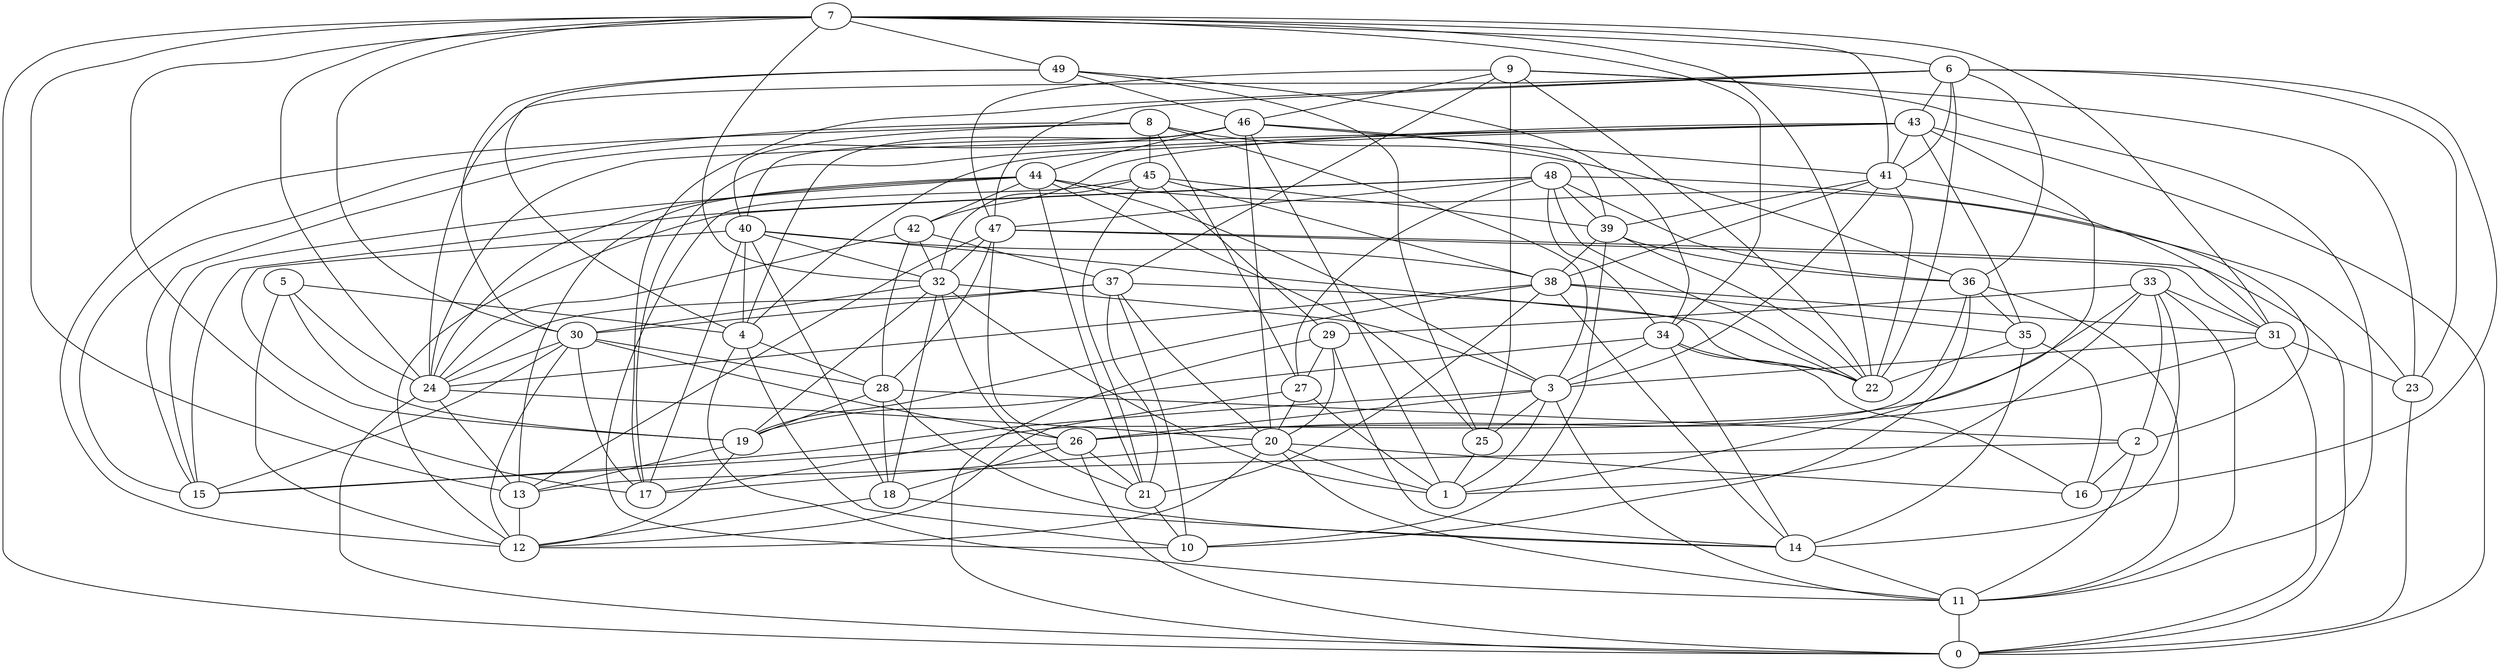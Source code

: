 digraph GG_graph {

subgraph G_graph {
edge [color = black]
"29" -> "14" [dir = none]
"42" -> "24" [dir = none]
"49" -> "46" [dir = none]
"49" -> "25" [dir = none]
"49" -> "30" [dir = none]
"2" -> "16" [dir = none]
"36" -> "10" [dir = none]
"5" -> "24" [dir = none]
"5" -> "19" [dir = none]
"39" -> "22" [dir = none]
"41" -> "3" [dir = none]
"28" -> "19" [dir = none]
"37" -> "21" [dir = none]
"37" -> "30" [dir = none]
"40" -> "22" [dir = none]
"26" -> "15" [dir = none]
"32" -> "18" [dir = none]
"9" -> "23" [dir = none]
"9" -> "22" [dir = none]
"44" -> "15" [dir = none]
"48" -> "22" [dir = none]
"48" -> "12" [dir = none]
"48" -> "47" [dir = none]
"4" -> "28" [dir = none]
"43" -> "0" [dir = none]
"43" -> "17" [dir = none]
"14" -> "11" [dir = none]
"34" -> "3" [dir = none]
"47" -> "13" [dir = none]
"47" -> "26" [dir = none]
"47" -> "28" [dir = none]
"47" -> "32" [dir = none]
"6" -> "16" [dir = none]
"6" -> "43" [dir = none]
"30" -> "12" [dir = none]
"45" -> "32" [dir = none]
"8" -> "40" [dir = none]
"38" -> "35" [dir = none]
"38" -> "19" [dir = none]
"33" -> "1" [dir = none]
"33" -> "14" [dir = none]
"33" -> "26" [dir = none]
"21" -> "10" [dir = none]
"20" -> "12" [dir = none]
"7" -> "31" [dir = none]
"7" -> "34" [dir = none]
"7" -> "6" [dir = none]
"7" -> "32" [dir = none]
"27" -> "12" [dir = none]
"42" -> "28" [dir = none]
"30" -> "24" [dir = none]
"33" -> "29" [dir = none]
"33" -> "31" [dir = none]
"45" -> "29" [dir = none]
"48" -> "36" [dir = none]
"43" -> "42" [dir = none]
"40" -> "4" [dir = none]
"48" -> "39" [dir = none]
"38" -> "14" [dir = none]
"7" -> "30" [dir = none]
"46" -> "15" [dir = none]
"24" -> "0" [dir = none]
"39" -> "38" [dir = none]
"9" -> "46" [dir = none]
"3" -> "11" [dir = none]
"26" -> "0" [dir = none]
"7" -> "0" [dir = none]
"7" -> "49" [dir = none]
"3" -> "15" [dir = none]
"8" -> "12" [dir = none]
"9" -> "11" [dir = none]
"43" -> "35" [dir = none]
"48" -> "27" [dir = none]
"20" -> "17" [dir = none]
"29" -> "20" [dir = none]
"45" -> "38" [dir = none]
"30" -> "15" [dir = none]
"44" -> "3" [dir = none]
"8" -> "36" [dir = none]
"44" -> "25" [dir = none]
"33" -> "11" [dir = none]
"30" -> "26" [dir = none]
"40" -> "38" [dir = none]
"37" -> "24" [dir = none]
"31" -> "26" [dir = none]
"48" -> "2" [dir = none]
"38" -> "21" [dir = none]
"47" -> "31" [dir = none]
"28" -> "2" [dir = none]
"24" -> "20" [dir = none]
"8" -> "27" [dir = none]
"40" -> "18" [dir = none]
"8" -> "15" [dir = none]
"3" -> "25" [dir = none]
"20" -> "11" [dir = none]
"6" -> "23" [dir = none]
"20" -> "16" [dir = none]
"7" -> "22" [dir = none]
"33" -> "2" [dir = none]
"7" -> "17" [dir = none]
"46" -> "40" [dir = none]
"23" -> "0" [dir = none]
"9" -> "37" [dir = none]
"39" -> "10" [dir = none]
"27" -> "1" [dir = none]
"6" -> "36" [dir = none]
"45" -> "10" [dir = none]
"27" -> "20" [dir = none]
"7" -> "13" [dir = none]
"6" -> "24" [dir = none]
"44" -> "42" [dir = none]
"11" -> "0" [dir = none]
"34" -> "14" [dir = none]
"34" -> "16" [dir = none]
"26" -> "21" [dir = none]
"47" -> "0" [dir = none]
"19" -> "12" [dir = none]
"5" -> "12" [dir = none]
"30" -> "17" [dir = none]
"42" -> "32" [dir = none]
"34" -> "22" [dir = none]
"40" -> "32" [dir = none]
"18" -> "14" [dir = none]
"31" -> "3" [dir = none]
"31" -> "0" [dir = none]
"34" -> "19" [dir = none]
"38" -> "24" [dir = none]
"29" -> "27" [dir = none]
"7" -> "41" [dir = none]
"48" -> "34" [dir = none]
"45" -> "21" [dir = none]
"46" -> "39" [dir = none]
"7" -> "24" [dir = none]
"36" -> "17" [dir = none]
"43" -> "1" [dir = none]
"25" -> "1" [dir = none]
"29" -> "0" [dir = none]
"9" -> "47" [dir = none]
"24" -> "13" [dir = none]
"43" -> "41" [dir = none]
"44" -> "13" [dir = none]
"5" -> "4" [dir = none]
"42" -> "37" [dir = none]
"43" -> "4" [dir = none]
"3" -> "1" [dir = none]
"46" -> "1" [dir = none]
"32" -> "1" [dir = none]
"49" -> "34" [dir = none]
"2" -> "11" [dir = none]
"32" -> "30" [dir = none]
"48" -> "15" [dir = none]
"41" -> "38" [dir = none]
"44" -> "24" [dir = none]
"46" -> "4" [dir = none]
"32" -> "21" [dir = none]
"6" -> "41" [dir = none]
"44" -> "23" [dir = none]
"18" -> "12" [dir = none]
"19" -> "13" [dir = none]
"41" -> "39" [dir = none]
"20" -> "1" [dir = none]
"3" -> "26" [dir = none]
"38" -> "31" [dir = none]
"40" -> "17" [dir = none]
"43" -> "24" [dir = none]
"46" -> "41" [dir = none]
"2" -> "13" [dir = none]
"8" -> "3" [dir = none]
"36" -> "11" [dir = none]
"4" -> "11" [dir = none]
"30" -> "28" [dir = none]
"46" -> "20" [dir = none]
"46" -> "44" [dir = none]
"13" -> "12" [dir = none]
"26" -> "18" [dir = none]
"45" -> "39" [dir = none]
"37" -> "10" [dir = none]
"41" -> "31" [dir = none]
"9" -> "25" [dir = none]
"28" -> "14" [dir = none]
"4" -> "10" [dir = none]
"39" -> "36" [dir = none]
"31" -> "23" [dir = none]
"6" -> "47" [dir = none]
"37" -> "22" [dir = none]
"32" -> "19" [dir = none]
"40" -> "19" [dir = none]
"32" -> "3" [dir = none]
"35" -> "14" [dir = none]
"49" -> "4" [dir = none]
"41" -> "22" [dir = none]
"8" -> "45" [dir = none]
"35" -> "22" [dir = none]
"6" -> "22" [dir = none]
"37" -> "20" [dir = none]
"36" -> "35" [dir = none]
"35" -> "16" [dir = none]
"44" -> "21" [dir = none]
"28" -> "18" [dir = none]
"6" -> "17" [dir = none]
}

}
